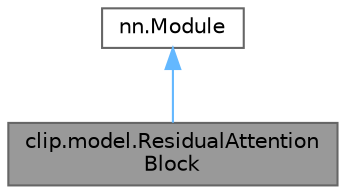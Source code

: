 digraph "clip.model.ResidualAttentionBlock"
{
 // LATEX_PDF_SIZE
  bgcolor="transparent";
  edge [fontname=Helvetica,fontsize=10,labelfontname=Helvetica,labelfontsize=10];
  node [fontname=Helvetica,fontsize=10,shape=box,height=0.2,width=0.4];
  Node1 [id="Node000001",label="clip.model.ResidualAttention\lBlock",height=0.2,width=0.4,color="gray40", fillcolor="grey60", style="filled", fontcolor="black",tooltip="Implements a residual attention block with multi-head self-attention and MLP layers."];
  Node2 -> Node1 [id="edge1_Node000001_Node000002",dir="back",color="steelblue1",style="solid",tooltip=" "];
  Node2 [id="Node000002",label="nn.Module",height=0.2,width=0.4,color="gray40", fillcolor="white", style="filled",tooltip=" "];
}
